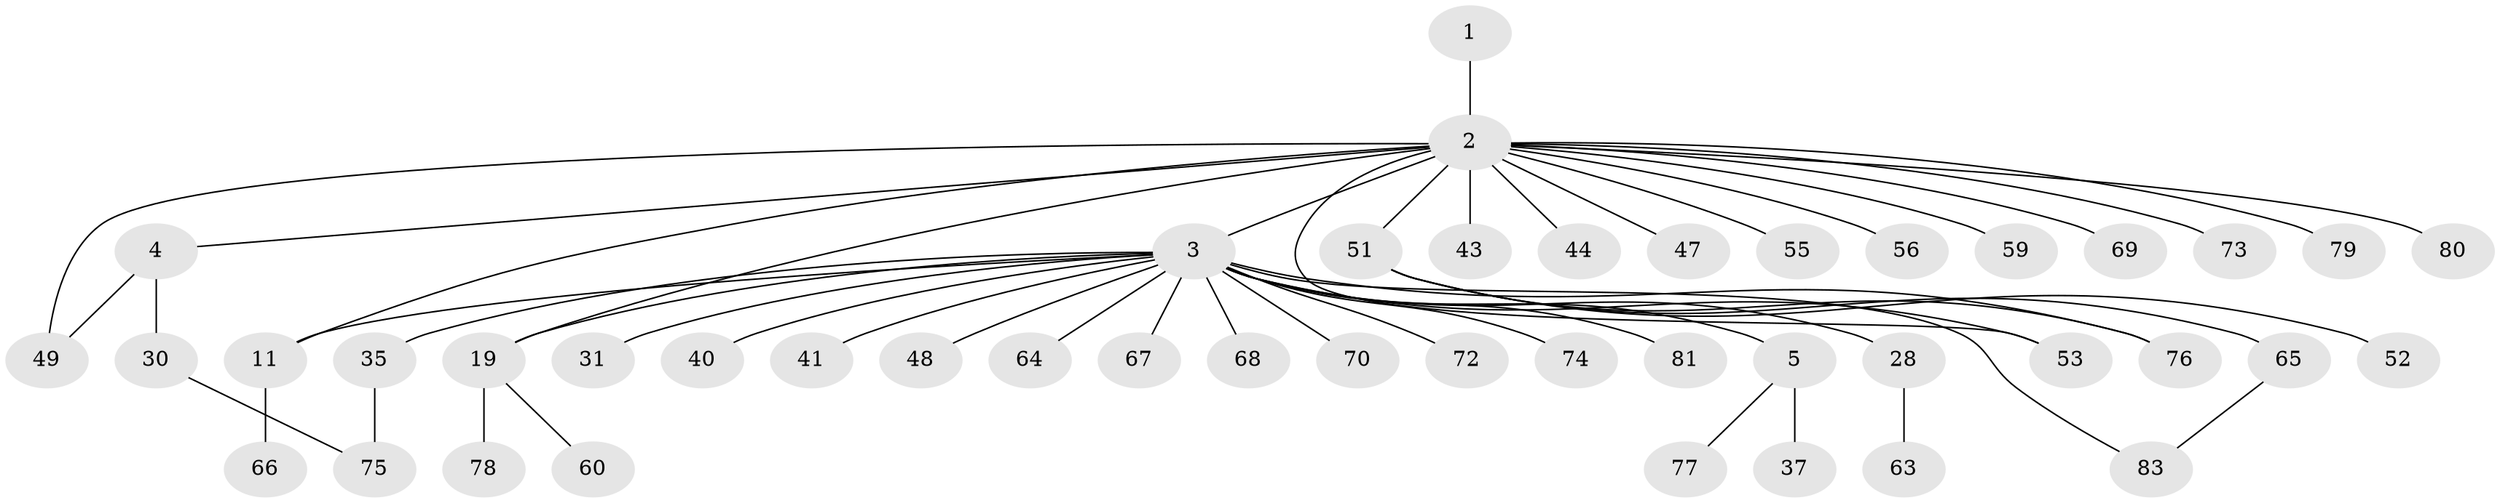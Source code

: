 // original degree distribution, {1: 0.5, 13: 0.011111111111111112, 12: 0.011111111111111112, 2: 0.24444444444444444, 4: 0.044444444444444446, 3: 0.08888888888888889, 5: 0.05555555555555555, 8: 0.011111111111111112, 7: 0.011111111111111112, 6: 0.022222222222222223}
// Generated by graph-tools (version 1.1) at 2025/14/03/09/25 04:14:41]
// undirected, 45 vertices, 51 edges
graph export_dot {
graph [start="1"]
  node [color=gray90,style=filled];
  1;
  2 [super="+45+7+42+24+87+8"];
  3 [super="+20+85+13+27+14+10+9"];
  4 [super="+6"];
  5 [super="+21+38"];
  11 [super="+39+46"];
  19 [super="+36+23"];
  28;
  30;
  31;
  35 [super="+88"];
  37;
  40;
  41;
  43 [super="+84"];
  44;
  47;
  48 [super="+57"];
  49;
  51 [super="+86"];
  52;
  53;
  55;
  56;
  59;
  60;
  63;
  64;
  65;
  66;
  67;
  68;
  69 [super="+82"];
  70;
  72;
  73;
  74;
  75;
  76;
  77;
  78;
  79;
  80;
  81;
  83;
  1 -- 2;
  2 -- 3 [weight=2];
  2 -- 4;
  2 -- 11;
  2 -- 49;
  2 -- 51;
  2 -- 43 [weight=2];
  2 -- 47;
  2 -- 53;
  2 -- 55;
  2 -- 69;
  2 -- 73;
  2 -- 44;
  2 -- 79;
  2 -- 80;
  2 -- 59;
  2 -- 19;
  2 -- 56;
  3 -- 5;
  3 -- 31;
  3 -- 67;
  3 -- 81;
  3 -- 74;
  3 -- 11 [weight=2];
  3 -- 19 [weight=2];
  3 -- 64;
  3 -- 35;
  3 -- 68;
  3 -- 70;
  3 -- 72;
  3 -- 41;
  3 -- 40;
  3 -- 76;
  3 -- 48;
  3 -- 83;
  3 -- 53 [weight=2];
  3 -- 28;
  4 -- 49;
  4 -- 30;
  5 -- 37;
  5 -- 77;
  11 -- 66;
  19 -- 60;
  19 -- 78;
  28 -- 63;
  30 -- 75;
  35 -- 75;
  51 -- 52;
  51 -- 65;
  51 -- 76;
  65 -- 83;
}
